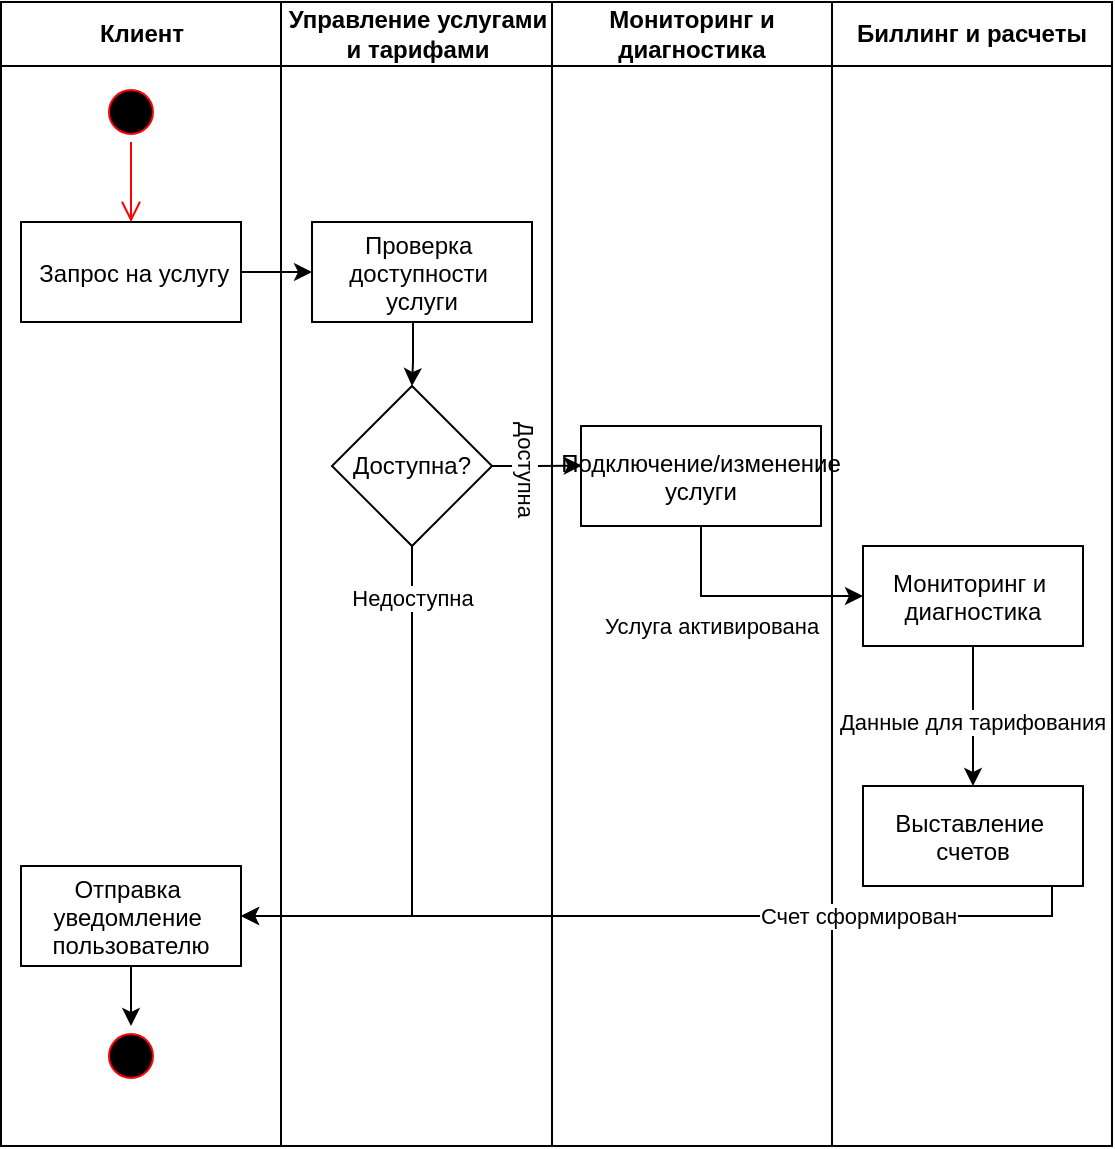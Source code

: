 <mxfile version="26.2.8">
  <diagram name="Page-1" id="e7e014a7-5840-1c2e-5031-d8a46d1fe8dd">
    <mxGraphModel dx="620" dy="962" grid="1" gridSize="10" guides="1" tooltips="1" connect="1" arrows="1" fold="1" page="1" pageScale="1" pageWidth="1169" pageHeight="826" background="none" math="0" shadow="0">
      <root>
        <mxCell id="0" />
        <mxCell id="1" parent="0" />
        <mxCell id="2" value="Клиент" style="swimlane;whiteSpace=wrap;startSize=32;" parent="1" vertex="1">
          <mxGeometry x="164.5" y="128" width="140" height="572" as="geometry" />
        </mxCell>
        <mxCell id="5" value="" style="ellipse;shape=startState;fillColor=#000000;strokeColor=#ff0000;" parent="2" vertex="1">
          <mxGeometry x="50" y="40" width="30" height="30" as="geometry" />
        </mxCell>
        <mxCell id="6" value="" style="edgeStyle=elbowEdgeStyle;elbow=horizontal;verticalAlign=bottom;endArrow=open;endSize=8;strokeColor=light-dark(#FF0000,#FFFFFF);endFill=1;rounded=0" parent="2" source="5" target="7" edge="1">
          <mxGeometry x="100" y="40" as="geometry">
            <mxPoint x="65" y="110" as="targetPoint" />
          </mxGeometry>
        </mxCell>
        <mxCell id="7" value=" Запрос на услугу" style="" parent="2" vertex="1">
          <mxGeometry x="10" y="110" width="110" height="50" as="geometry" />
        </mxCell>
        <mxCell id="7eUBQLWgmpvttzLw3HZT-52" value="" style="ellipse;shape=startState;fillColor=#000000;strokeColor=#ff0000;" parent="2" vertex="1">
          <mxGeometry x="50" y="512" width="30" height="30" as="geometry" />
        </mxCell>
        <mxCell id="7eUBQLWgmpvttzLw3HZT-56" style="edgeStyle=orthogonalEdgeStyle;rounded=0;orthogonalLoop=1;jettySize=auto;html=1;entryX=0.5;entryY=0;entryDx=0;entryDy=0;" parent="2" source="7eUBQLWgmpvttzLw3HZT-55" target="7eUBQLWgmpvttzLw3HZT-52" edge="1">
          <mxGeometry relative="1" as="geometry" />
        </mxCell>
        <mxCell id="7eUBQLWgmpvttzLw3HZT-55" value="Отправка &#xa;уведомление &#xa;пользователю" style="" parent="2" vertex="1">
          <mxGeometry x="10" y="432" width="110" height="50" as="geometry" />
        </mxCell>
        <mxCell id="3" value="Управление услугами и тарифами" style="swimlane;whiteSpace=wrap;startSize=32;" parent="1" vertex="1">
          <mxGeometry x="304.5" y="128" width="135.5" height="572" as="geometry" />
        </mxCell>
        <mxCell id="-B9twnQXUwKsBrcXHwGq-15" style="edgeStyle=orthogonalEdgeStyle;rounded=0;orthogonalLoop=1;jettySize=auto;html=1;entryX=0.5;entryY=0;entryDx=0;entryDy=0;" edge="1" parent="3" source="7eUBQLWgmpvttzLw3HZT-50" target="-B9twnQXUwKsBrcXHwGq-11">
          <mxGeometry relative="1" as="geometry">
            <Array as="points">
              <mxPoint x="66" y="180" />
              <mxPoint x="66" y="180" />
            </Array>
          </mxGeometry>
        </mxCell>
        <mxCell id="7eUBQLWgmpvttzLw3HZT-50" value="Проверка &#xa;доступности &#xa;услуги" style="" parent="3" vertex="1">
          <mxGeometry x="15.5" y="110" width="110" height="50" as="geometry" />
        </mxCell>
        <mxCell id="zhdpt3BsGZyK0Pp7zCkz-7" value="Подключение/изменение&#xa;услуги" style="" parent="3" vertex="1">
          <mxGeometry x="150" y="212" width="120" height="50" as="geometry" />
        </mxCell>
        <mxCell id="-B9twnQXUwKsBrcXHwGq-11" value="Доступна?" style="rhombus;whiteSpace=wrap;html=1;" vertex="1" parent="3">
          <mxGeometry x="25.5" y="192" width="80" height="80" as="geometry" />
        </mxCell>
        <mxCell id="-B9twnQXUwKsBrcXHwGq-16" style="edgeStyle=orthogonalEdgeStyle;rounded=0;orthogonalLoop=1;jettySize=auto;html=1;entryX=0.003;entryY=0.395;entryDx=0;entryDy=0;entryPerimeter=0;" edge="1" parent="3" source="-B9twnQXUwKsBrcXHwGq-11" target="zhdpt3BsGZyK0Pp7zCkz-7">
          <mxGeometry relative="1" as="geometry" />
        </mxCell>
        <mxCell id="-B9twnQXUwKsBrcXHwGq-17" value="Доступна" style="edgeLabel;html=1;align=center;verticalAlign=middle;resizable=0;points=[];rotation=90;" vertex="1" connectable="0" parent="-B9twnQXUwKsBrcXHwGq-16">
          <mxGeometry x="-0.245" y="-1" relative="1" as="geometry">
            <mxPoint as="offset" />
          </mxGeometry>
        </mxCell>
        <mxCell id="4" value="Мониторинг и диагностика" style="swimlane;whiteSpace=wrap;startSize=32;" parent="1" vertex="1">
          <mxGeometry x="440" y="128" width="140" height="572" as="geometry" />
        </mxCell>
        <mxCell id="zhdpt3BsGZyK0Pp7zCkz-11" value="Мониторинг и &#xa;диагностика" style="" parent="4" vertex="1">
          <mxGeometry x="155.5" y="272" width="110" height="50" as="geometry" />
        </mxCell>
        <mxCell id="7eUBQLWgmpvttzLw3HZT-51" style="edgeStyle=orthogonalEdgeStyle;rounded=0;orthogonalLoop=1;jettySize=auto;html=1;entryX=0;entryY=0.5;entryDx=0;entryDy=0;" parent="1" source="7" target="7eUBQLWgmpvttzLw3HZT-50" edge="1">
          <mxGeometry relative="1" as="geometry" />
        </mxCell>
        <mxCell id="zhdpt3BsGZyK0Pp7zCkz-12" style="edgeStyle=orthogonalEdgeStyle;rounded=0;orthogonalLoop=1;jettySize=auto;html=1;entryX=0;entryY=0.5;entryDx=0;entryDy=0;" parent="1" source="zhdpt3BsGZyK0Pp7zCkz-7" target="zhdpt3BsGZyK0Pp7zCkz-11" edge="1">
          <mxGeometry relative="1" as="geometry">
            <Array as="points">
              <mxPoint x="515" y="385" />
            </Array>
          </mxGeometry>
        </mxCell>
        <mxCell id="zhdpt3BsGZyK0Pp7zCkz-13" value="&amp;nbsp;Услуга активирована" style="edgeLabel;html=1;align=center;verticalAlign=middle;resizable=0;points=[];rotation=0;" parent="zhdpt3BsGZyK0Pp7zCkz-12" vertex="1" connectable="0">
          <mxGeometry x="-0.053" y="1" relative="1" as="geometry">
            <mxPoint x="-17" y="16" as="offset" />
          </mxGeometry>
        </mxCell>
        <mxCell id="zhdpt3BsGZyK0Pp7zCkz-14" value="Биллинг и расчеты" style="swimlane;whiteSpace=wrap;startSize=32;" parent="1" vertex="1">
          <mxGeometry x="580" y="128" width="140" height="572" as="geometry" />
        </mxCell>
        <mxCell id="zhdpt3BsGZyK0Pp7zCkz-15" value="Выставление &#xa;счетов" style="" parent="zhdpt3BsGZyK0Pp7zCkz-14" vertex="1">
          <mxGeometry x="15.5" y="392" width="110" height="50" as="geometry" />
        </mxCell>
        <mxCell id="hylm8lDENWB4ft8J97Fl-7" style="edgeStyle=orthogonalEdgeStyle;rounded=0;orthogonalLoop=1;jettySize=auto;html=1;entryX=1;entryY=0.5;entryDx=0;entryDy=0;" parent="1" source="zhdpt3BsGZyK0Pp7zCkz-15" target="7eUBQLWgmpvttzLw3HZT-55" edge="1">
          <mxGeometry relative="1" as="geometry">
            <Array as="points">
              <mxPoint x="690" y="585" />
            </Array>
          </mxGeometry>
        </mxCell>
        <mxCell id="hylm8lDENWB4ft8J97Fl-8" value="Счет сформирован" style="edgeLabel;html=1;align=center;verticalAlign=middle;resizable=0;points=[];" parent="hylm8lDENWB4ft8J97Fl-7" vertex="1" connectable="0">
          <mxGeometry x="-0.493" y="3" relative="1" as="geometry">
            <mxPoint x="-6" y="-3" as="offset" />
          </mxGeometry>
        </mxCell>
        <mxCell id="-B9twnQXUwKsBrcXHwGq-9" style="edgeStyle=orthogonalEdgeStyle;rounded=0;orthogonalLoop=1;jettySize=auto;html=1;entryX=0.5;entryY=0;entryDx=0;entryDy=0;" edge="1" parent="1" source="zhdpt3BsGZyK0Pp7zCkz-11" target="zhdpt3BsGZyK0Pp7zCkz-15">
          <mxGeometry relative="1" as="geometry" />
        </mxCell>
        <mxCell id="-B9twnQXUwKsBrcXHwGq-10" value="Данные для тарифования" style="edgeLabel;html=1;align=center;verticalAlign=middle;resizable=0;points=[];" vertex="1" connectable="0" parent="-B9twnQXUwKsBrcXHwGq-9">
          <mxGeometry x="0.067" y="-1" relative="1" as="geometry">
            <mxPoint as="offset" />
          </mxGeometry>
        </mxCell>
        <mxCell id="-B9twnQXUwKsBrcXHwGq-13" style="edgeStyle=orthogonalEdgeStyle;rounded=0;orthogonalLoop=1;jettySize=auto;html=1;entryX=1;entryY=0.5;entryDx=0;entryDy=0;" edge="1" parent="1" source="-B9twnQXUwKsBrcXHwGq-11" target="7eUBQLWgmpvttzLw3HZT-55">
          <mxGeometry relative="1" as="geometry">
            <Array as="points">
              <mxPoint x="370" y="585" />
            </Array>
          </mxGeometry>
        </mxCell>
        <mxCell id="-B9twnQXUwKsBrcXHwGq-18" value="Недоступна" style="edgeLabel;html=1;align=center;verticalAlign=middle;resizable=0;points=[];" vertex="1" connectable="0" parent="-B9twnQXUwKsBrcXHwGq-13">
          <mxGeometry x="-0.479" relative="1" as="geometry">
            <mxPoint y="-45" as="offset" />
          </mxGeometry>
        </mxCell>
      </root>
    </mxGraphModel>
  </diagram>
</mxfile>

